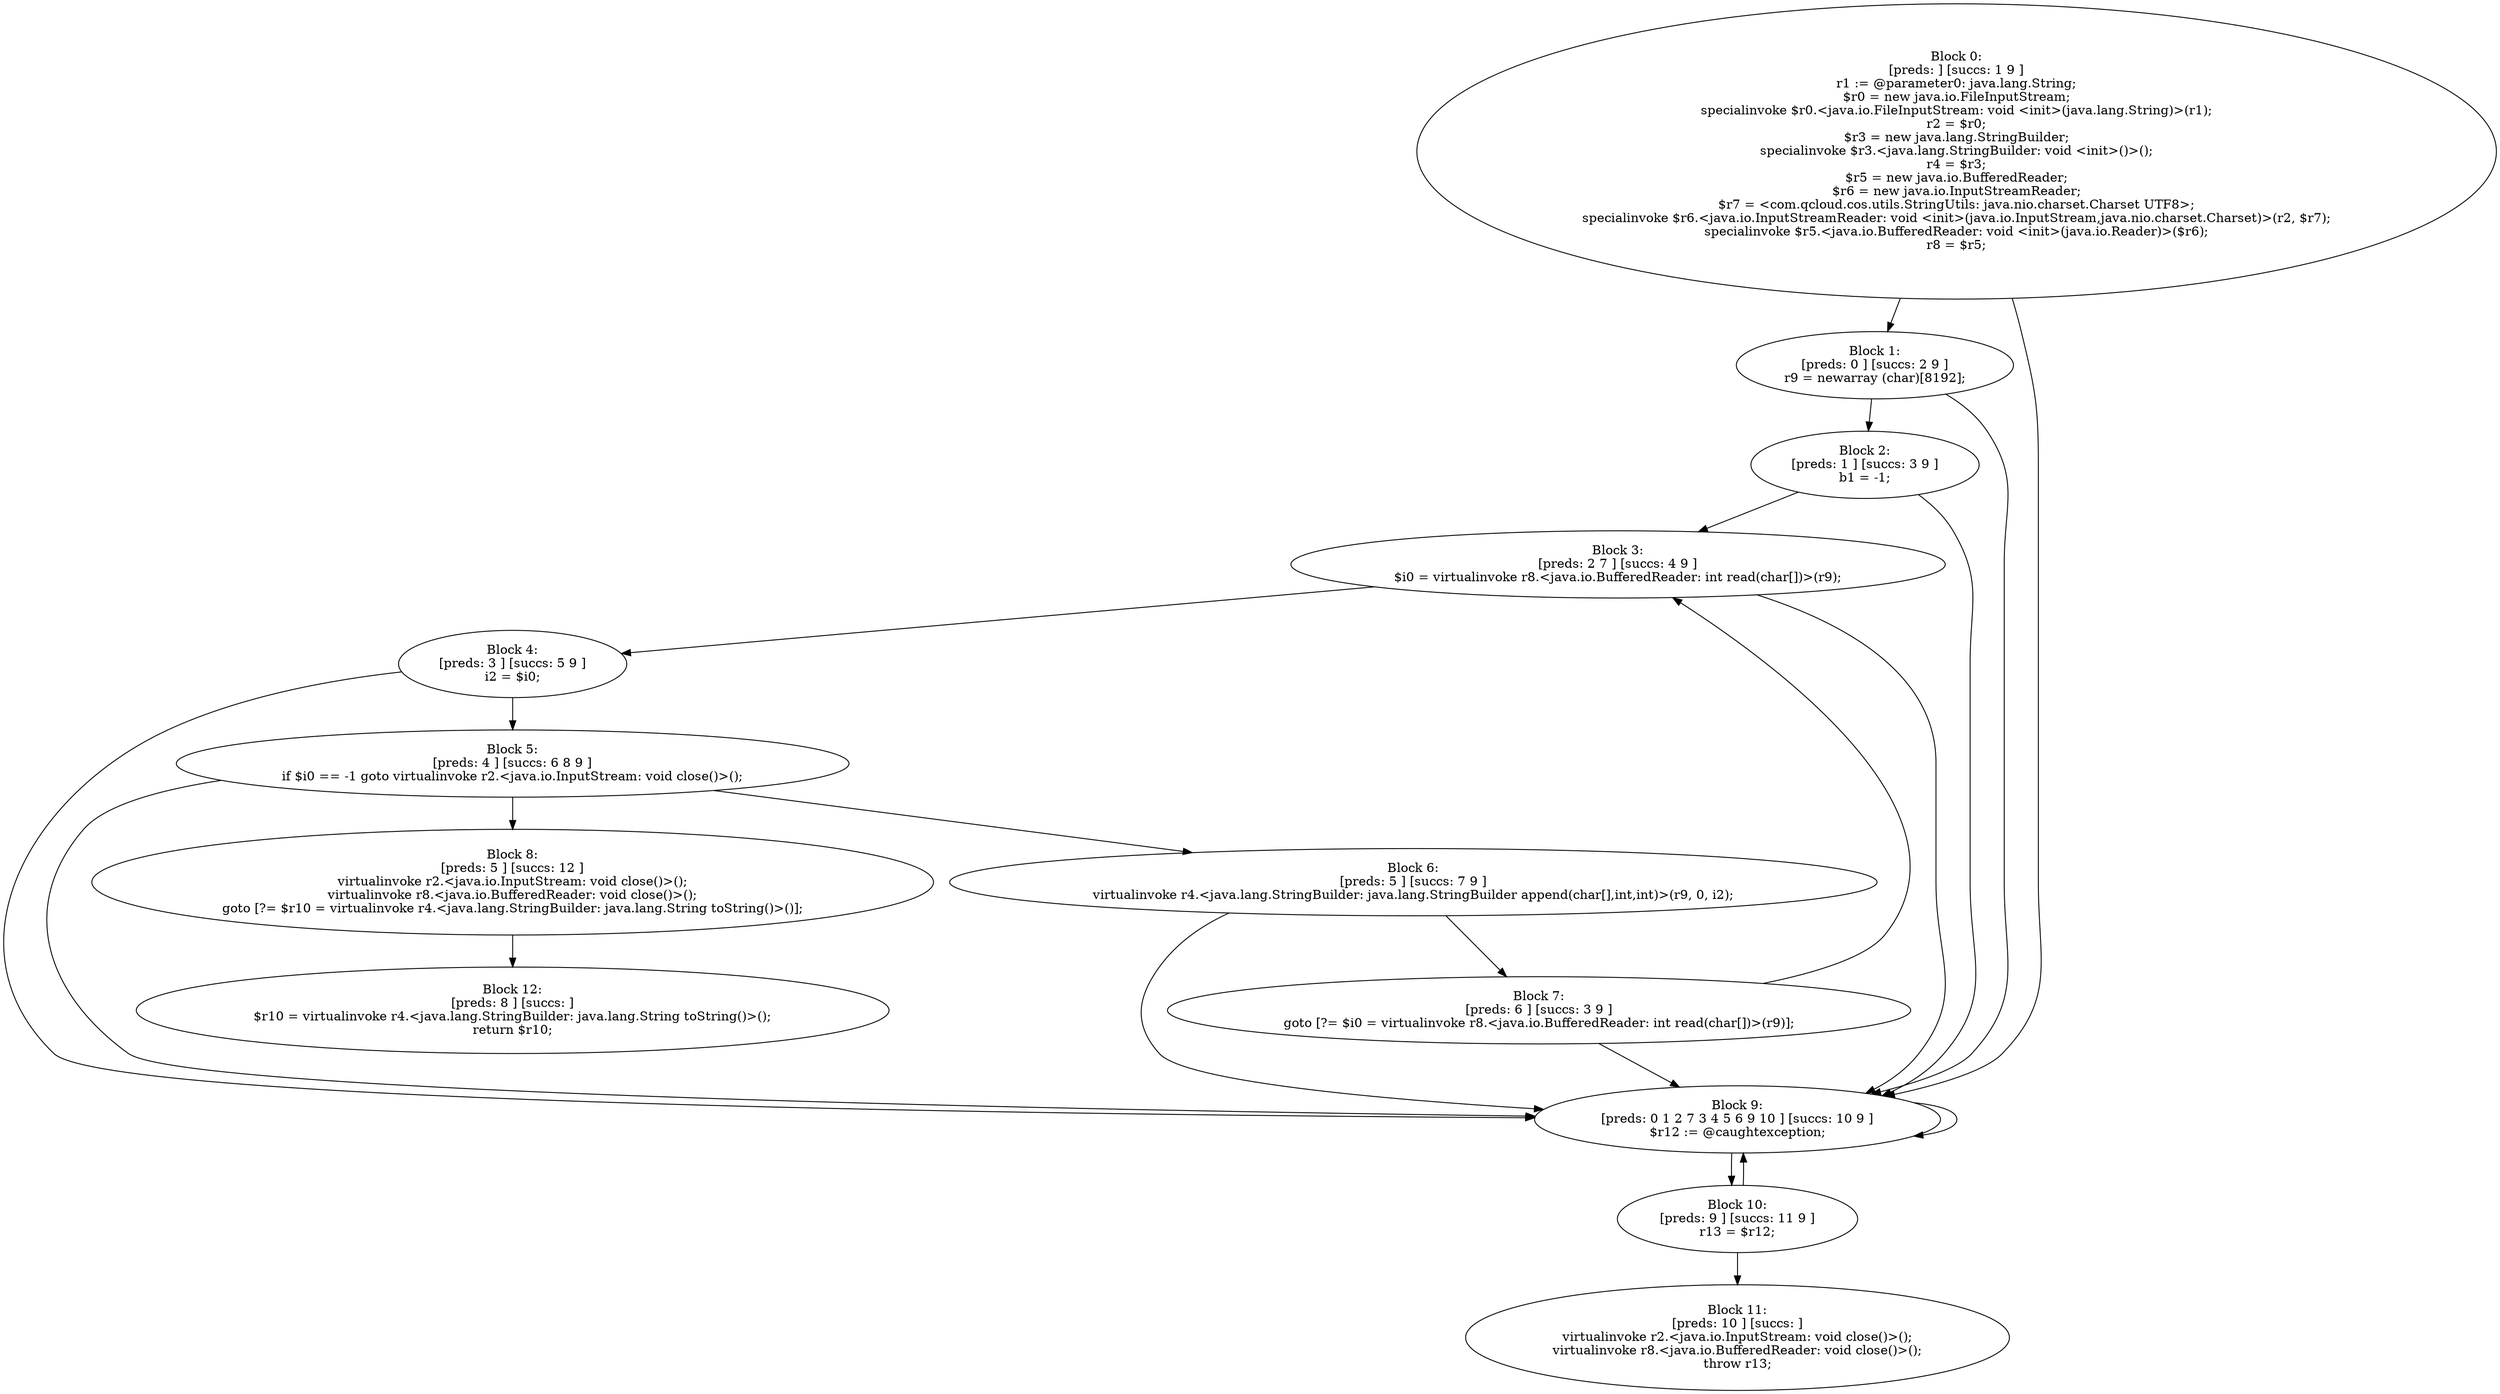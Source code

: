 digraph "unitGraph" {
    "Block 0:
[preds: ] [succs: 1 9 ]
r1 := @parameter0: java.lang.String;
$r0 = new java.io.FileInputStream;
specialinvoke $r0.<java.io.FileInputStream: void <init>(java.lang.String)>(r1);
r2 = $r0;
$r3 = new java.lang.StringBuilder;
specialinvoke $r3.<java.lang.StringBuilder: void <init>()>();
r4 = $r3;
$r5 = new java.io.BufferedReader;
$r6 = new java.io.InputStreamReader;
$r7 = <com.qcloud.cos.utils.StringUtils: java.nio.charset.Charset UTF8>;
specialinvoke $r6.<java.io.InputStreamReader: void <init>(java.io.InputStream,java.nio.charset.Charset)>(r2, $r7);
specialinvoke $r5.<java.io.BufferedReader: void <init>(java.io.Reader)>($r6);
r8 = $r5;
"
    "Block 1:
[preds: 0 ] [succs: 2 9 ]
r9 = newarray (char)[8192];
"
    "Block 2:
[preds: 1 ] [succs: 3 9 ]
b1 = -1;
"
    "Block 3:
[preds: 2 7 ] [succs: 4 9 ]
$i0 = virtualinvoke r8.<java.io.BufferedReader: int read(char[])>(r9);
"
    "Block 4:
[preds: 3 ] [succs: 5 9 ]
i2 = $i0;
"
    "Block 5:
[preds: 4 ] [succs: 6 8 9 ]
if $i0 == -1 goto virtualinvoke r2.<java.io.InputStream: void close()>();
"
    "Block 6:
[preds: 5 ] [succs: 7 9 ]
virtualinvoke r4.<java.lang.StringBuilder: java.lang.StringBuilder append(char[],int,int)>(r9, 0, i2);
"
    "Block 7:
[preds: 6 ] [succs: 3 9 ]
goto [?= $i0 = virtualinvoke r8.<java.io.BufferedReader: int read(char[])>(r9)];
"
    "Block 8:
[preds: 5 ] [succs: 12 ]
virtualinvoke r2.<java.io.InputStream: void close()>();
virtualinvoke r8.<java.io.BufferedReader: void close()>();
goto [?= $r10 = virtualinvoke r4.<java.lang.StringBuilder: java.lang.String toString()>()];
"
    "Block 9:
[preds: 0 1 2 7 3 4 5 6 9 10 ] [succs: 10 9 ]
$r12 := @caughtexception;
"
    "Block 10:
[preds: 9 ] [succs: 11 9 ]
r13 = $r12;
"
    "Block 11:
[preds: 10 ] [succs: ]
virtualinvoke r2.<java.io.InputStream: void close()>();
virtualinvoke r8.<java.io.BufferedReader: void close()>();
throw r13;
"
    "Block 12:
[preds: 8 ] [succs: ]
$r10 = virtualinvoke r4.<java.lang.StringBuilder: java.lang.String toString()>();
return $r10;
"
    "Block 0:
[preds: ] [succs: 1 9 ]
r1 := @parameter0: java.lang.String;
$r0 = new java.io.FileInputStream;
specialinvoke $r0.<java.io.FileInputStream: void <init>(java.lang.String)>(r1);
r2 = $r0;
$r3 = new java.lang.StringBuilder;
specialinvoke $r3.<java.lang.StringBuilder: void <init>()>();
r4 = $r3;
$r5 = new java.io.BufferedReader;
$r6 = new java.io.InputStreamReader;
$r7 = <com.qcloud.cos.utils.StringUtils: java.nio.charset.Charset UTF8>;
specialinvoke $r6.<java.io.InputStreamReader: void <init>(java.io.InputStream,java.nio.charset.Charset)>(r2, $r7);
specialinvoke $r5.<java.io.BufferedReader: void <init>(java.io.Reader)>($r6);
r8 = $r5;
"->"Block 1:
[preds: 0 ] [succs: 2 9 ]
r9 = newarray (char)[8192];
";
    "Block 0:
[preds: ] [succs: 1 9 ]
r1 := @parameter0: java.lang.String;
$r0 = new java.io.FileInputStream;
specialinvoke $r0.<java.io.FileInputStream: void <init>(java.lang.String)>(r1);
r2 = $r0;
$r3 = new java.lang.StringBuilder;
specialinvoke $r3.<java.lang.StringBuilder: void <init>()>();
r4 = $r3;
$r5 = new java.io.BufferedReader;
$r6 = new java.io.InputStreamReader;
$r7 = <com.qcloud.cos.utils.StringUtils: java.nio.charset.Charset UTF8>;
specialinvoke $r6.<java.io.InputStreamReader: void <init>(java.io.InputStream,java.nio.charset.Charset)>(r2, $r7);
specialinvoke $r5.<java.io.BufferedReader: void <init>(java.io.Reader)>($r6);
r8 = $r5;
"->"Block 9:
[preds: 0 1 2 7 3 4 5 6 9 10 ] [succs: 10 9 ]
$r12 := @caughtexception;
";
    "Block 1:
[preds: 0 ] [succs: 2 9 ]
r9 = newarray (char)[8192];
"->"Block 2:
[preds: 1 ] [succs: 3 9 ]
b1 = -1;
";
    "Block 1:
[preds: 0 ] [succs: 2 9 ]
r9 = newarray (char)[8192];
"->"Block 9:
[preds: 0 1 2 7 3 4 5 6 9 10 ] [succs: 10 9 ]
$r12 := @caughtexception;
";
    "Block 2:
[preds: 1 ] [succs: 3 9 ]
b1 = -1;
"->"Block 3:
[preds: 2 7 ] [succs: 4 9 ]
$i0 = virtualinvoke r8.<java.io.BufferedReader: int read(char[])>(r9);
";
    "Block 2:
[preds: 1 ] [succs: 3 9 ]
b1 = -1;
"->"Block 9:
[preds: 0 1 2 7 3 4 5 6 9 10 ] [succs: 10 9 ]
$r12 := @caughtexception;
";
    "Block 3:
[preds: 2 7 ] [succs: 4 9 ]
$i0 = virtualinvoke r8.<java.io.BufferedReader: int read(char[])>(r9);
"->"Block 4:
[preds: 3 ] [succs: 5 9 ]
i2 = $i0;
";
    "Block 3:
[preds: 2 7 ] [succs: 4 9 ]
$i0 = virtualinvoke r8.<java.io.BufferedReader: int read(char[])>(r9);
"->"Block 9:
[preds: 0 1 2 7 3 4 5 6 9 10 ] [succs: 10 9 ]
$r12 := @caughtexception;
";
    "Block 4:
[preds: 3 ] [succs: 5 9 ]
i2 = $i0;
"->"Block 5:
[preds: 4 ] [succs: 6 8 9 ]
if $i0 == -1 goto virtualinvoke r2.<java.io.InputStream: void close()>();
";
    "Block 4:
[preds: 3 ] [succs: 5 9 ]
i2 = $i0;
"->"Block 9:
[preds: 0 1 2 7 3 4 5 6 9 10 ] [succs: 10 9 ]
$r12 := @caughtexception;
";
    "Block 5:
[preds: 4 ] [succs: 6 8 9 ]
if $i0 == -1 goto virtualinvoke r2.<java.io.InputStream: void close()>();
"->"Block 6:
[preds: 5 ] [succs: 7 9 ]
virtualinvoke r4.<java.lang.StringBuilder: java.lang.StringBuilder append(char[],int,int)>(r9, 0, i2);
";
    "Block 5:
[preds: 4 ] [succs: 6 8 9 ]
if $i0 == -1 goto virtualinvoke r2.<java.io.InputStream: void close()>();
"->"Block 8:
[preds: 5 ] [succs: 12 ]
virtualinvoke r2.<java.io.InputStream: void close()>();
virtualinvoke r8.<java.io.BufferedReader: void close()>();
goto [?= $r10 = virtualinvoke r4.<java.lang.StringBuilder: java.lang.String toString()>()];
";
    "Block 5:
[preds: 4 ] [succs: 6 8 9 ]
if $i0 == -1 goto virtualinvoke r2.<java.io.InputStream: void close()>();
"->"Block 9:
[preds: 0 1 2 7 3 4 5 6 9 10 ] [succs: 10 9 ]
$r12 := @caughtexception;
";
    "Block 6:
[preds: 5 ] [succs: 7 9 ]
virtualinvoke r4.<java.lang.StringBuilder: java.lang.StringBuilder append(char[],int,int)>(r9, 0, i2);
"->"Block 7:
[preds: 6 ] [succs: 3 9 ]
goto [?= $i0 = virtualinvoke r8.<java.io.BufferedReader: int read(char[])>(r9)];
";
    "Block 6:
[preds: 5 ] [succs: 7 9 ]
virtualinvoke r4.<java.lang.StringBuilder: java.lang.StringBuilder append(char[],int,int)>(r9, 0, i2);
"->"Block 9:
[preds: 0 1 2 7 3 4 5 6 9 10 ] [succs: 10 9 ]
$r12 := @caughtexception;
";
    "Block 7:
[preds: 6 ] [succs: 3 9 ]
goto [?= $i0 = virtualinvoke r8.<java.io.BufferedReader: int read(char[])>(r9)];
"->"Block 3:
[preds: 2 7 ] [succs: 4 9 ]
$i0 = virtualinvoke r8.<java.io.BufferedReader: int read(char[])>(r9);
";
    "Block 7:
[preds: 6 ] [succs: 3 9 ]
goto [?= $i0 = virtualinvoke r8.<java.io.BufferedReader: int read(char[])>(r9)];
"->"Block 9:
[preds: 0 1 2 7 3 4 5 6 9 10 ] [succs: 10 9 ]
$r12 := @caughtexception;
";
    "Block 8:
[preds: 5 ] [succs: 12 ]
virtualinvoke r2.<java.io.InputStream: void close()>();
virtualinvoke r8.<java.io.BufferedReader: void close()>();
goto [?= $r10 = virtualinvoke r4.<java.lang.StringBuilder: java.lang.String toString()>()];
"->"Block 12:
[preds: 8 ] [succs: ]
$r10 = virtualinvoke r4.<java.lang.StringBuilder: java.lang.String toString()>();
return $r10;
";
    "Block 9:
[preds: 0 1 2 7 3 4 5 6 9 10 ] [succs: 10 9 ]
$r12 := @caughtexception;
"->"Block 10:
[preds: 9 ] [succs: 11 9 ]
r13 = $r12;
";
    "Block 9:
[preds: 0 1 2 7 3 4 5 6 9 10 ] [succs: 10 9 ]
$r12 := @caughtexception;
"->"Block 9:
[preds: 0 1 2 7 3 4 5 6 9 10 ] [succs: 10 9 ]
$r12 := @caughtexception;
";
    "Block 10:
[preds: 9 ] [succs: 11 9 ]
r13 = $r12;
"->"Block 11:
[preds: 10 ] [succs: ]
virtualinvoke r2.<java.io.InputStream: void close()>();
virtualinvoke r8.<java.io.BufferedReader: void close()>();
throw r13;
";
    "Block 10:
[preds: 9 ] [succs: 11 9 ]
r13 = $r12;
"->"Block 9:
[preds: 0 1 2 7 3 4 5 6 9 10 ] [succs: 10 9 ]
$r12 := @caughtexception;
";
}
